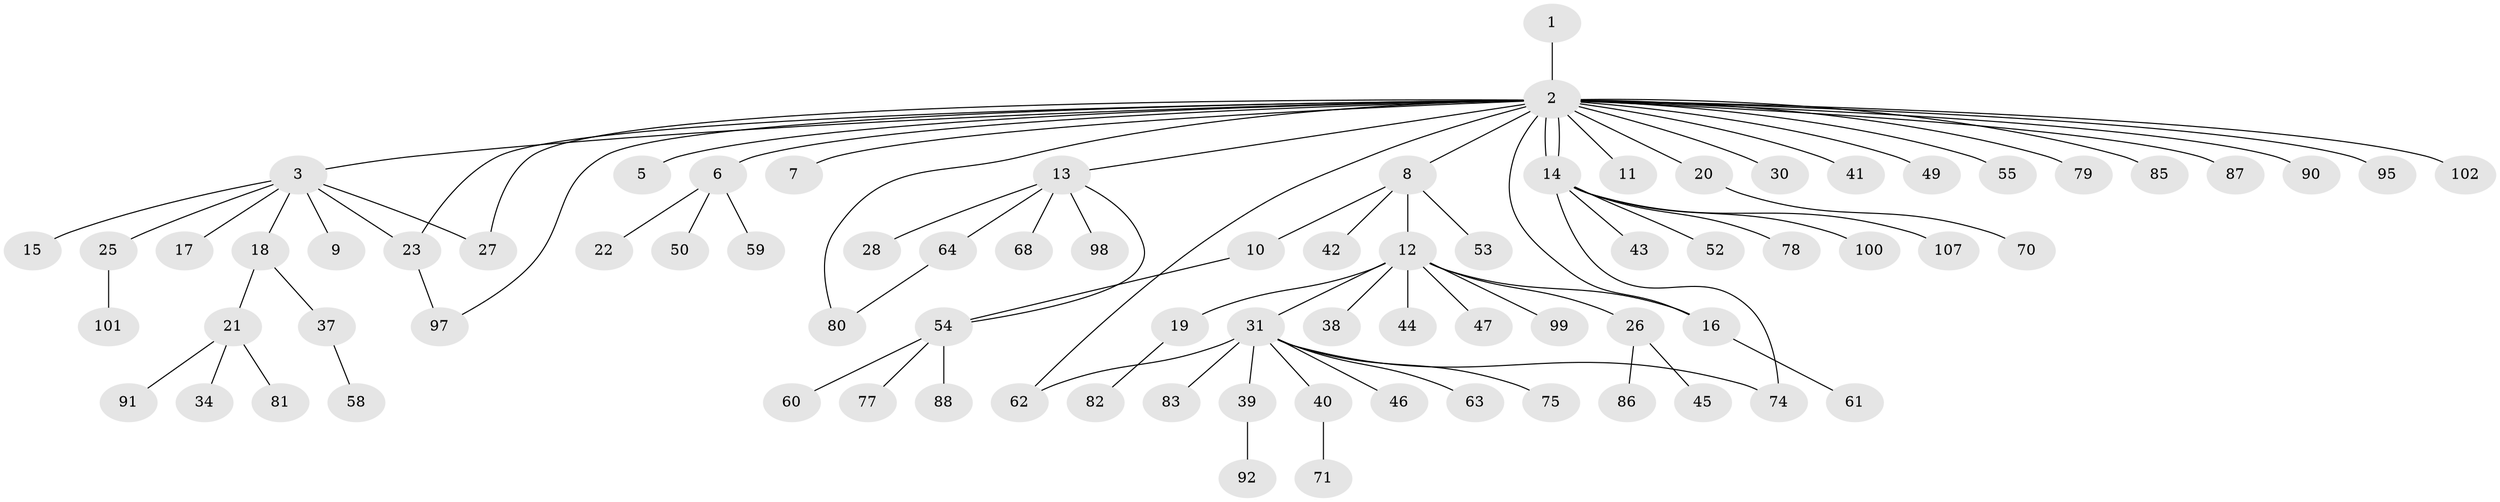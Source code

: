 // original degree distribution, {2: 0.2336448598130841, 27: 0.009345794392523364, 9: 0.018691588785046728, 1: 0.5887850467289719, 5: 0.009345794392523364, 6: 0.018691588785046728, 3: 0.07476635514018691, 10: 0.009345794392523364, 7: 0.009345794392523364, 4: 0.018691588785046728, 8: 0.009345794392523364}
// Generated by graph-tools (version 1.1) at 2025/11/02/27/25 16:11:10]
// undirected, 80 vertices, 88 edges
graph export_dot {
graph [start="1"]
  node [color=gray90,style=filled];
  1 [super="+4"];
  2 [super="+94"];
  3 [super="+65"];
  5 [super="+56"];
  6 [super="+104"];
  7 [super="+29"];
  8 [super="+51"];
  9 [super="+32"];
  10 [super="+24"];
  11 [super="+48"];
  12 [super="+57"];
  13 [super="+73"];
  14 [super="+89"];
  15;
  16;
  17;
  18;
  19 [super="+72"];
  20 [super="+36"];
  21 [super="+67"];
  22;
  23;
  25 [super="+96"];
  26 [super="+66"];
  27;
  28;
  30 [super="+35"];
  31 [super="+33"];
  34;
  37 [super="+105"];
  38;
  39 [super="+69"];
  40;
  41 [super="+84"];
  42;
  43;
  44;
  45;
  46;
  47;
  49;
  50;
  52;
  53;
  54 [super="+76"];
  55;
  58;
  59;
  60;
  61 [super="+106"];
  62;
  63;
  64 [super="+93"];
  68;
  70;
  71;
  74;
  75;
  77;
  78;
  79;
  80;
  81;
  82;
  83;
  85;
  86;
  87;
  88;
  90;
  91;
  92;
  95;
  97 [super="+103"];
  98;
  99;
  100;
  101;
  102;
  107;
  1 -- 2;
  2 -- 3;
  2 -- 5;
  2 -- 6;
  2 -- 7;
  2 -- 8;
  2 -- 11;
  2 -- 13;
  2 -- 14;
  2 -- 14;
  2 -- 16;
  2 -- 20;
  2 -- 23;
  2 -- 27;
  2 -- 30;
  2 -- 41;
  2 -- 49;
  2 -- 55;
  2 -- 62;
  2 -- 79;
  2 -- 80;
  2 -- 85;
  2 -- 87;
  2 -- 90;
  2 -- 102;
  2 -- 95;
  2 -- 97;
  3 -- 9;
  3 -- 15;
  3 -- 17;
  3 -- 18;
  3 -- 23;
  3 -- 25;
  3 -- 27;
  6 -- 22;
  6 -- 50;
  6 -- 59 [weight=2];
  8 -- 10;
  8 -- 12;
  8 -- 42;
  8 -- 53;
  10 -- 54;
  12 -- 16;
  12 -- 19;
  12 -- 26;
  12 -- 31;
  12 -- 38;
  12 -- 44;
  12 -- 47;
  12 -- 99;
  13 -- 28;
  13 -- 54;
  13 -- 64;
  13 -- 68;
  13 -- 98;
  14 -- 43;
  14 -- 52;
  14 -- 74;
  14 -- 78;
  14 -- 100;
  14 -- 107;
  16 -- 61;
  18 -- 21;
  18 -- 37;
  19 -- 82;
  20 -- 70;
  21 -- 34;
  21 -- 81;
  21 -- 91;
  23 -- 97;
  25 -- 101;
  26 -- 45;
  26 -- 86;
  31 -- 39;
  31 -- 40;
  31 -- 46;
  31 -- 63;
  31 -- 74;
  31 -- 83;
  31 -- 75;
  31 -- 62;
  37 -- 58;
  39 -- 92;
  40 -- 71;
  54 -- 60;
  54 -- 77;
  54 -- 88;
  64 -- 80;
}
